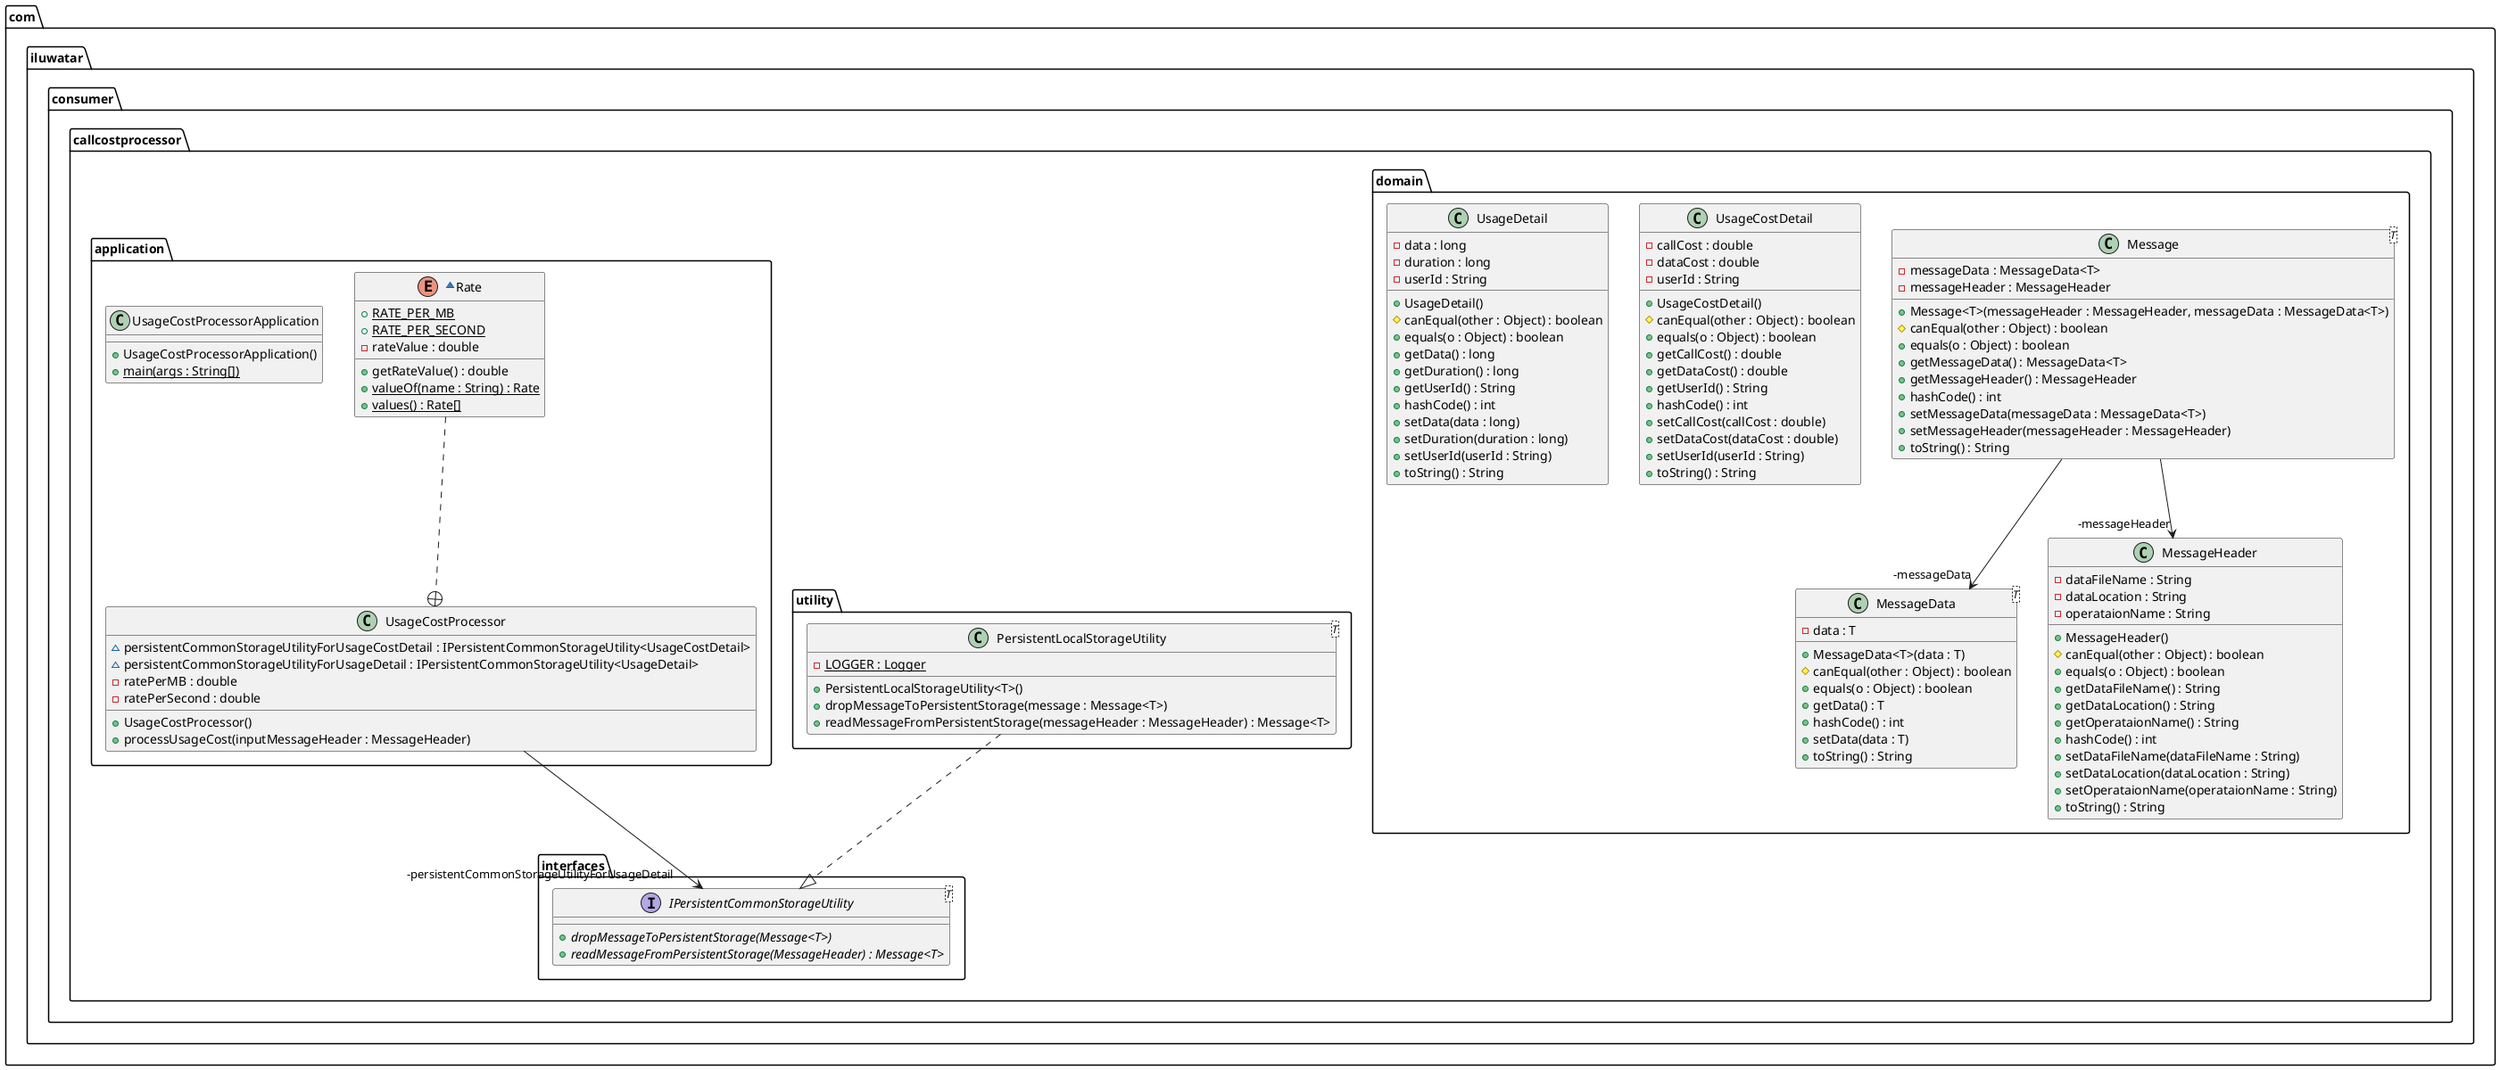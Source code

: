@startuml
package com.iluwatar.consumer.callcostprocessor.interfaces {
  interface IPersistentCommonStorageUtility<T> {
    + dropMessageToPersistentStorage(Message<T>) {abstract}
    + readMessageFromPersistentStorage(MessageHeader) : Message<T> {abstract}
  }
}
package com.iluwatar.consumer.callcostprocessor.domain {
  class Message<T> {
    - messageData : MessageData<T>
    - messageHeader : MessageHeader
    + Message<T>(messageHeader : MessageHeader, messageData : MessageData<T>)
    # canEqual(other : Object) : boolean
    + equals(o : Object) : boolean
    + getMessageData() : MessageData<T>
    + getMessageHeader() : MessageHeader
    + hashCode() : int
    + setMessageData(messageData : MessageData<T>)
    + setMessageHeader(messageHeader : MessageHeader)
    + toString() : String
  }
  class MessageData<T> {
    - data : T
    + MessageData<T>(data : T)
    # canEqual(other : Object) : boolean
    + equals(o : Object) : boolean
    + getData() : T
    + hashCode() : int
    + setData(data : T)
    + toString() : String
  }
  class MessageHeader {
    - dataFileName : String
    - dataLocation : String
    - operataionName : String
    + MessageHeader()
    # canEqual(other : Object) : boolean
    + equals(o : Object) : boolean
    + getDataFileName() : String
    + getDataLocation() : String
    + getOperataionName() : String
    + hashCode() : int
    + setDataFileName(dataFileName : String)
    + setDataLocation(dataLocation : String)
    + setOperataionName(operataionName : String)
    + toString() : String
  }
  class UsageCostDetail {
    - callCost : double
    - dataCost : double
    - userId : String
    + UsageCostDetail()
    # canEqual(other : Object) : boolean
    + equals(o : Object) : boolean
    + getCallCost() : double
    + getDataCost() : double
    + getUserId() : String
    + hashCode() : int
    + setCallCost(callCost : double)
    + setDataCost(dataCost : double)
    + setUserId(userId : String)
    + toString() : String
  }
  class UsageDetail {
    - data : long
    - duration : long
    - userId : String
    + UsageDetail()
    # canEqual(other : Object) : boolean
    + equals(o : Object) : boolean
    + getData() : long
    + getDuration() : long
    + getUserId() : String
    + hashCode() : int
    + setData(data : long)
    + setDuration(duration : long)
    + setUserId(userId : String)
    + toString() : String
  }
}
package com.iluwatar.consumer.callcostprocessor.utility {
  class PersistentLocalStorageUtility<T> {
    - LOGGER : Logger {static}
    + PersistentLocalStorageUtility<T>()
    + dropMessageToPersistentStorage(message : Message<T>)
    + readMessageFromPersistentStorage(messageHeader : MessageHeader) : Message<T>
  }
}
package com.iluwatar.consumer.callcostprocessor.application {
  class UsageCostProcessor {
    ~ persistentCommonStorageUtilityForUsageCostDetail : IPersistentCommonStorageUtility<UsageCostDetail>
    ~ persistentCommonStorageUtilityForUsageDetail : IPersistentCommonStorageUtility<UsageDetail>
    - ratePerMB : double
    - ratePerSecond : double
    + UsageCostProcessor()
    + processUsageCost(inputMessageHeader : MessageHeader)
  }
  ~enum Rate {
    + RATE_PER_MB {static}
    + RATE_PER_SECOND {static}
    - rateValue : double
    + getRateValue() : double
    + valueOf(name : String) : Rate {static}
    + values() : Rate[] {static}
  }
  class UsageCostProcessorApplication {
    + UsageCostProcessorApplication()
    + main(args : String[]) {static}
  }
}
Rate ..+ UsageCostProcessor
Message -->  "-messageData" MessageData
Message -->  "-messageHeader" MessageHeader
UsageCostProcessor -->  "-persistentCommonStorageUtilityForUsageDetail" IPersistentCommonStorageUtility
PersistentLocalStorageUtility ..|> IPersistentCommonStorageUtility 
@enduml